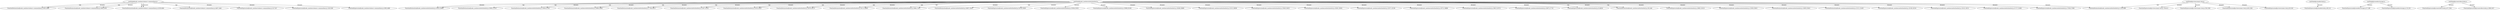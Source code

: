 digraph lacunaCG {
 "rootNode@node_modules/todomvc-common/base.js:," -> "FunctionDeclaration@node_modules/todomvc-common/base.js:3825,3990" [label="tajs" ];
 "rootNode@node_modules/todomvc-common/base.js:," -> "FunctionDeclaration@node_modules/todomvc-common/base.js:3993,4106" [label="tajs" ];
 "rootNode@node_modules/todomvc-common/base.js:," -> "FunctionDeclaration@node_modules/todomvc-common/base.js:4109,4484" [label="tajs" ];
 "rootNode@node_modules/todomvc-common/base.js:," -> "FunctionDeclaration@node_modules/todomvc-common/base.js:4487,5446" [label="tajs" ];
 "rootNode@node_modules/todomvc-common/base.js:," -> "FunctionExpression@node_modules/todomvc-common/base.js:16,7247" [label="dynamic" ];
 "rootNode@node_modules/todomvc-common/base.js:," -> "FunctionExpression@node_modules/todomvc-common/base.js:149,3349" [label="dynamic" ];
 "rootNode@node_modules/todomvc-common/base.js:," -> "FunctionDeclaration@node_modules/todomvc-common/base.js:3825,3990" [label="dynamic" ];
 "rootNode@node_modules/todomvc-common/base.js:," -> "FunctionDeclaration@node_modules/todomvc-common/base.js:4109,4484" [label="dynamic" ];
 "rootNode@node_modules/todomvc-common/base.js:," -> "FunctionDeclaration@node_modules/todomvc-common/base.js:3993,4106" [label="dynamic" ];
 "rootNode@node_modules/todomvc-common/base.js:," -> "FunctionExpression@node_modules/todomvc-common/base.js:4385,4480" [label="dynamic" ];
 "rootNode@node_modules/mithril/mithril.js:," -> "FunctionExpression@node_modules/mithril/mithril.js:9,44818" [label="tajs" ];
 "rootNode@node_modules/mithril/mithril.js:," -> "FunctionDeclaration@node_modules/mithril/mithril.js:591,840" [label="tajs" ];
 "rootNode@node_modules/mithril/mithril.js:," -> "FunctionDeclaration@node_modules/mithril/mithril.js:2688,17923" [label="tajs" ];
 "rootNode@node_modules/mithril/mithril.js:," -> "FunctionDeclaration@node_modules/mithril/mithril.js:20453,20900" [label="tajs" ];
 "rootNode@node_modules/mithril/mithril.js:," -> "FunctionDeclaration@node_modules/mithril/mithril.js:20902,21510" [label="tajs" ];
 "rootNode@node_modules/mithril/mithril.js:," -> "FunctionDeclaration@node_modules/mithril/mithril.js:23656,23793" [label="tajs" ];
 "rootNode@node_modules/mithril/mithril.js:," -> "FunctionDeclaration@node_modules/mithril/mithril.js:23899,24092" [label="tajs" ];
 "rootNode@node_modules/mithril/mithril.js:," -> "FunctionDeclaration@node_modules/mithril/mithril.js:27766,28511" [label="tajs" ];
 "rootNode@node_modules/mithril/mithril.js:," -> "FunctionDeclaration@node_modules/mithril/mithril.js:32267,32351" [label="tajs" ];
 "rootNode@node_modules/mithril/mithril.js:," -> "FunctionDeclaration@node_modules/mithril/mithril.js:32353,33427" [label="tajs" ];
 "rootNode@node_modules/mithril/mithril.js:," -> "FunctionDeclaration@node_modules/mithril/mithril.js:33978,34113" [label="tajs" ];
 "rootNode@node_modules/mithril/mithril.js:," -> "FunctionDeclaration@node_modules/mithril/mithril.js:34115,34905" [label="tajs" ];
 "rootNode@node_modules/mithril/mithril.js:," -> "FunctionDeclaration@node_modules/mithril/mithril.js:34907,35421" [label="tajs" ];
 "rootNode@node_modules/mithril/mithril.js:," -> "FunctionExpression@node_modules/mithril/mithril.js:9,44818" [label="dynamic" ];
 "rootNode@node_modules/mithril/mithril.js:," -> "FunctionDeclaration@node_modules/mithril/mithril.js:591,840" [label="dynamic" ];
 "rootNode@node_modules/mithril/mithril.js:," -> "FunctionExpression@node_modules/mithril/mithril.js:24104,24405" [label="dynamic" ];
 "rootNode@node_modules/mithril/mithril.js:," -> "FunctionDeclaration@node_modules/mithril/mithril.js:23899,24092" [label="dynamic" ];
 "rootNode@node_modules/mithril/mithril.js:," -> "FunctionExpression@node_modules/mithril/mithril.js:29284,32052" [label="dynamic" ];
 "rootNode@node_modules/mithril/mithril.js:," -> "FunctionExpression@node_modules/mithril/mithril.js:29998,30190" [label="dynamic" ];
 "rootNode@node_modules/mithril/mithril.js:," -> "FunctionDeclaration@node_modules/mithril/mithril.js:32267,32351" [label="dynamic" ];
 "rootNode@node_modules/mithril/mithril.js:," -> "FunctionExpression@node_modules/mithril/mithril.js:29569,29899" [label="dynamic" ];
 "rootNode@node_modules/mithril/mithril.js:," -> "FunctionDeclaration@node_modules/mithril/mithril.js:32353,33427" [label="dynamic" ];
 "rootNode@node_modules/mithril/mithril.js:," -> "FunctionDeclaration@node_modules/mithril/mithril.js:34115,34905" [label="dynamic" ];
 "rootNode@node_modules/mithril/mithril.js:," -> "FunctionExpression@node_modules/mithril/mithril.js:25315,26838" [label="dynamic" ];
 "rootNode@node_modules/mithril/mithril.js:," -> "FunctionExpression@node_modules/mithril/mithril.js:23943,24022" [label="dynamic" ];
 "rootNode@node_modules/mithril/mithril.js:," -> "FunctionExpression@node_modules/mithril/mithril.js:28561,28591" [label="dynamic" ];
 "rootNode@node_modules/mithril/mithril.js:," -> "FunctionExpression@node_modules/mithril/mithril.js:32071,32238" [label="dynamic" ];
 "rootNode@node_modules/mithril/mithril.js:," -> "FunctionExpression@node_modules/mithril/mithril.js:28751,28886" [label="dynamic" ];
 "rootNode@node_modules/mithril/mithril.js:," -> "FunctionExpression@node_modules/mithril/mithril.js:28613,28722" [label="dynamic" ];
 "rootNode@node_modules/mithril/mithril.js:," -> "FunctionExpression@node_modules/mithril/mithril.js:26875,27732" [label="dynamic" ];
 "rootNode@node_modules/mithril/mithril.js:," -> "FunctionDeclaration@node_modules/mithril/mithril.js:27766,28511" [label="dynamic" ];
 "rootNode@node_modules/mithril/mithril.js:," -> "FunctionDeclaration@node_modules/mithril/mithril.js:33978,34113" [label="dynamic" ];
 "rootNode@node_modules/mithril/mithril.js:," -> "FunctionDeclaration@node_modules/mithril/mithril.js:1228,2686" [label="dynamic" ];
 "rootNode@node_modules/mithril/mithril.js:," -> "FunctionExpression@node_modules/mithril/mithril.js:28902,29133" [label="dynamic" ];
 "rootNode@node_modules/mithril/mithril.js:," -> "FunctionExpression@node_modules/mithril/mithril.js:22930,23653" [label="dynamic" ];
 "rootNode@node_modules/mithril/mithril.js:," -> "FunctionDeclaration@node_modules/mithril/mithril.js:23656,23793" [label="dynamic" ];
 "rootNode@node_modules/mithril/mithril.js:," -> "FunctionDeclaration@node_modules/mithril/mithril.js:20453,20900" [label="dynamic" ];
 "rootNode@node_modules/mithril/mithril.js:," -> "FunctionDeclaration@node_modules/mithril/mithril.js:2688,17923" [label="dynamic" ];
 "rootNode@node_modules/mithril/mithril.js:," -> "FunctionDeclaration@node_modules/mithril/mithril.js:18003,20451" [label="dynamic" ];
 "rootNode@node_modules/mithril/mithril.js:," -> "FunctionDeclaration@node_modules/mithril/mithril.js:22211,22439" [label="dynamic" ];
 "rootNode@node_modules/mithril/mithril.js:," -> "FunctionExpression@node_modules/mithril/mithril.js:16106,16218" [label="dynamic" ];
 "rootNode@node_modules/mithril/mithril.js:," -> "FunctionExpression@node_modules/mithril/mithril.js:16141,16212" [label="dynamic" ];
 "rootNode@node_modules/mithril/mithril.js:," -> "FunctionExpression@node_modules/mithril/mithril.js:31727,31883" [label="dynamic" ];
 "rootNode@node_modules/mithril/mithril.js:," -> "FunctionExpression@node_modules/mithril/mithril.js:27658,27690" [label="dynamic" ];
 "rootNode@js/models/todo.js:," -> "FunctionExpression@js/models/todo.js:66,141" [label="dynamic" ];
 "rootNode@js/models/storage.js:," -> "FunctionExpression@js/models/storage.js:37,288" [label="dynamic" ];
 "rootNode@js/models/storage.js:," -> "FunctionExpression@js/models/storage.js:110,191" [label="dynamic" ];
 "rootNode@js/controllers/todo.js:," -> "FunctionExpression@js/controllers/todo.js:67,2244" [label="dynamic" ];
 "rootNode@js/controllers/todo.js:," -> "FunctionExpression@js/controllers/todo.js:1896,2037" [label="dynamic" ];
 "rootNode@js/views/main-view.js:," -> "FunctionDeclaration@node_modules/mithril/mithril.js:1228,2686" [label="tajs" ];
 "rootNode@js/views/main-view.js:," -> "FunctionExpression@js/views/main-view.js:358,2365" [label="dynamic" ];
 "rootNode@js/views/main-view.js:," -> "FunctionExpression@js/views/main-view.js:403,2363" [label="dynamic" ];
 "rootNode@js/views/main-view.js:," -> "FunctionExpression@js/views/main-view.js:83,343" [label="dynamic" ];
 "rootNode@js/views/main-view.js:," -> "FunctionExpression@js/views/main-view.js:709,813" [label="dynamic" ];
 }